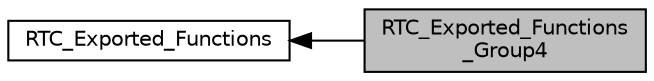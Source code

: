 digraph "RTC_Exported_Functions_Group4"
{
  edge [fontname="Helvetica",fontsize="10",labelfontname="Helvetica",labelfontsize="10"];
  node [fontname="Helvetica",fontsize="10",shape=record];
  rankdir=LR;
  Node1 [label="RTC_Exported_Functions",height=0.2,width=0.4,color="black", fillcolor="white", style="filled",URL="$group___r_t_c___exported___functions.html"];
  Node0 [label="RTC_Exported_Functions\l_Group4",height=0.2,width=0.4,color="black", fillcolor="grey75", style="filled", fontcolor="black"];
  Node1->Node0 [shape=plaintext, dir="back", style="solid"];
}
